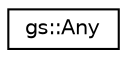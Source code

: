 digraph "Graphical Class Hierarchy"
{
 // LATEX_PDF_SIZE
  edge [fontname="Helvetica",fontsize="10",labelfontname="Helvetica",labelfontsize="10"];
  node [fontname="Helvetica",fontsize="10",shape=record];
  rankdir="LR";
  Node0 [label="gs::Any",height=0.2,width=0.4,color="black", fillcolor="white", style="filled",URL="$structgs_1_1Any.html",tooltip=" "];
}
